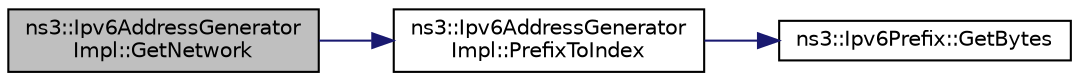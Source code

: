 digraph "ns3::Ipv6AddressGeneratorImpl::GetNetwork"
{
  edge [fontname="Helvetica",fontsize="10",labelfontname="Helvetica",labelfontsize="10"];
  node [fontname="Helvetica",fontsize="10",shape=record];
  rankdir="LR";
  Node1 [label="ns3::Ipv6AddressGenerator\lImpl::GetNetwork",height=0.2,width=0.4,color="black", fillcolor="grey75", style="filled", fontcolor="black"];
  Node1 -> Node2 [color="midnightblue",fontsize="10",style="solid"];
  Node2 [label="ns3::Ipv6AddressGenerator\lImpl::PrefixToIndex",height=0.2,width=0.4,color="black", fillcolor="white", style="filled",URL="$d0/d91/classns3_1_1Ipv6AddressGeneratorImpl.html#a0dbdd6e1547463c189a0e82251557e44",tooltip="Create an index number for the prefix. "];
  Node2 -> Node3 [color="midnightblue",fontsize="10",style="solid"];
  Node3 [label="ns3::Ipv6Prefix::GetBytes",height=0.2,width=0.4,color="black", fillcolor="white", style="filled",URL="$dd/d0a/classns3_1_1Ipv6Prefix.html#aee4e14fef845e90b52cd506d41b7695a",tooltip="Get the bytes corresponding to the prefix. "];
}
